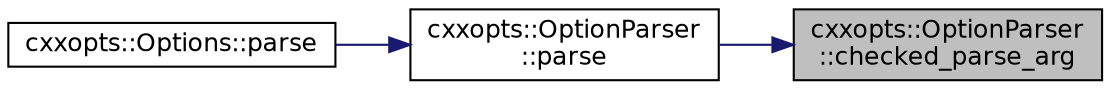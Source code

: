 digraph "cxxopts::OptionParser::checked_parse_arg"
{
 // INTERACTIVE_SVG=YES
 // LATEX_PDF_SIZE
  edge [fontname="Helvetica",fontsize="12",labelfontname="Helvetica",labelfontsize="12"];
  node [fontname="Helvetica",fontsize="12",shape=record];
  rankdir="RL";
  Node1 [label="cxxopts::OptionParser\l::checked_parse_arg",height=0.2,width=0.4,color="black", fillcolor="grey75", style="filled", fontcolor="black",tooltip=" "];
  Node1 -> Node2 [dir="back",color="midnightblue",fontsize="12",style="solid"];
  Node2 [label="cxxopts::OptionParser\l::parse",height=0.2,width=0.4,color="black", fillcolor="white", style="filled",URL="$a01046.html#a4218816ce33c211b54acb9e71603ea0b",tooltip=" "];
  Node2 -> Node3 [dir="back",color="midnightblue",fontsize="12",style="solid"];
  Node3 [label="cxxopts::Options::parse",height=0.2,width=0.4,color="black", fillcolor="white", style="filled",URL="$a01050.html#a3e740564cc4c991078f1451e1fcd082b",tooltip=" "];
}
